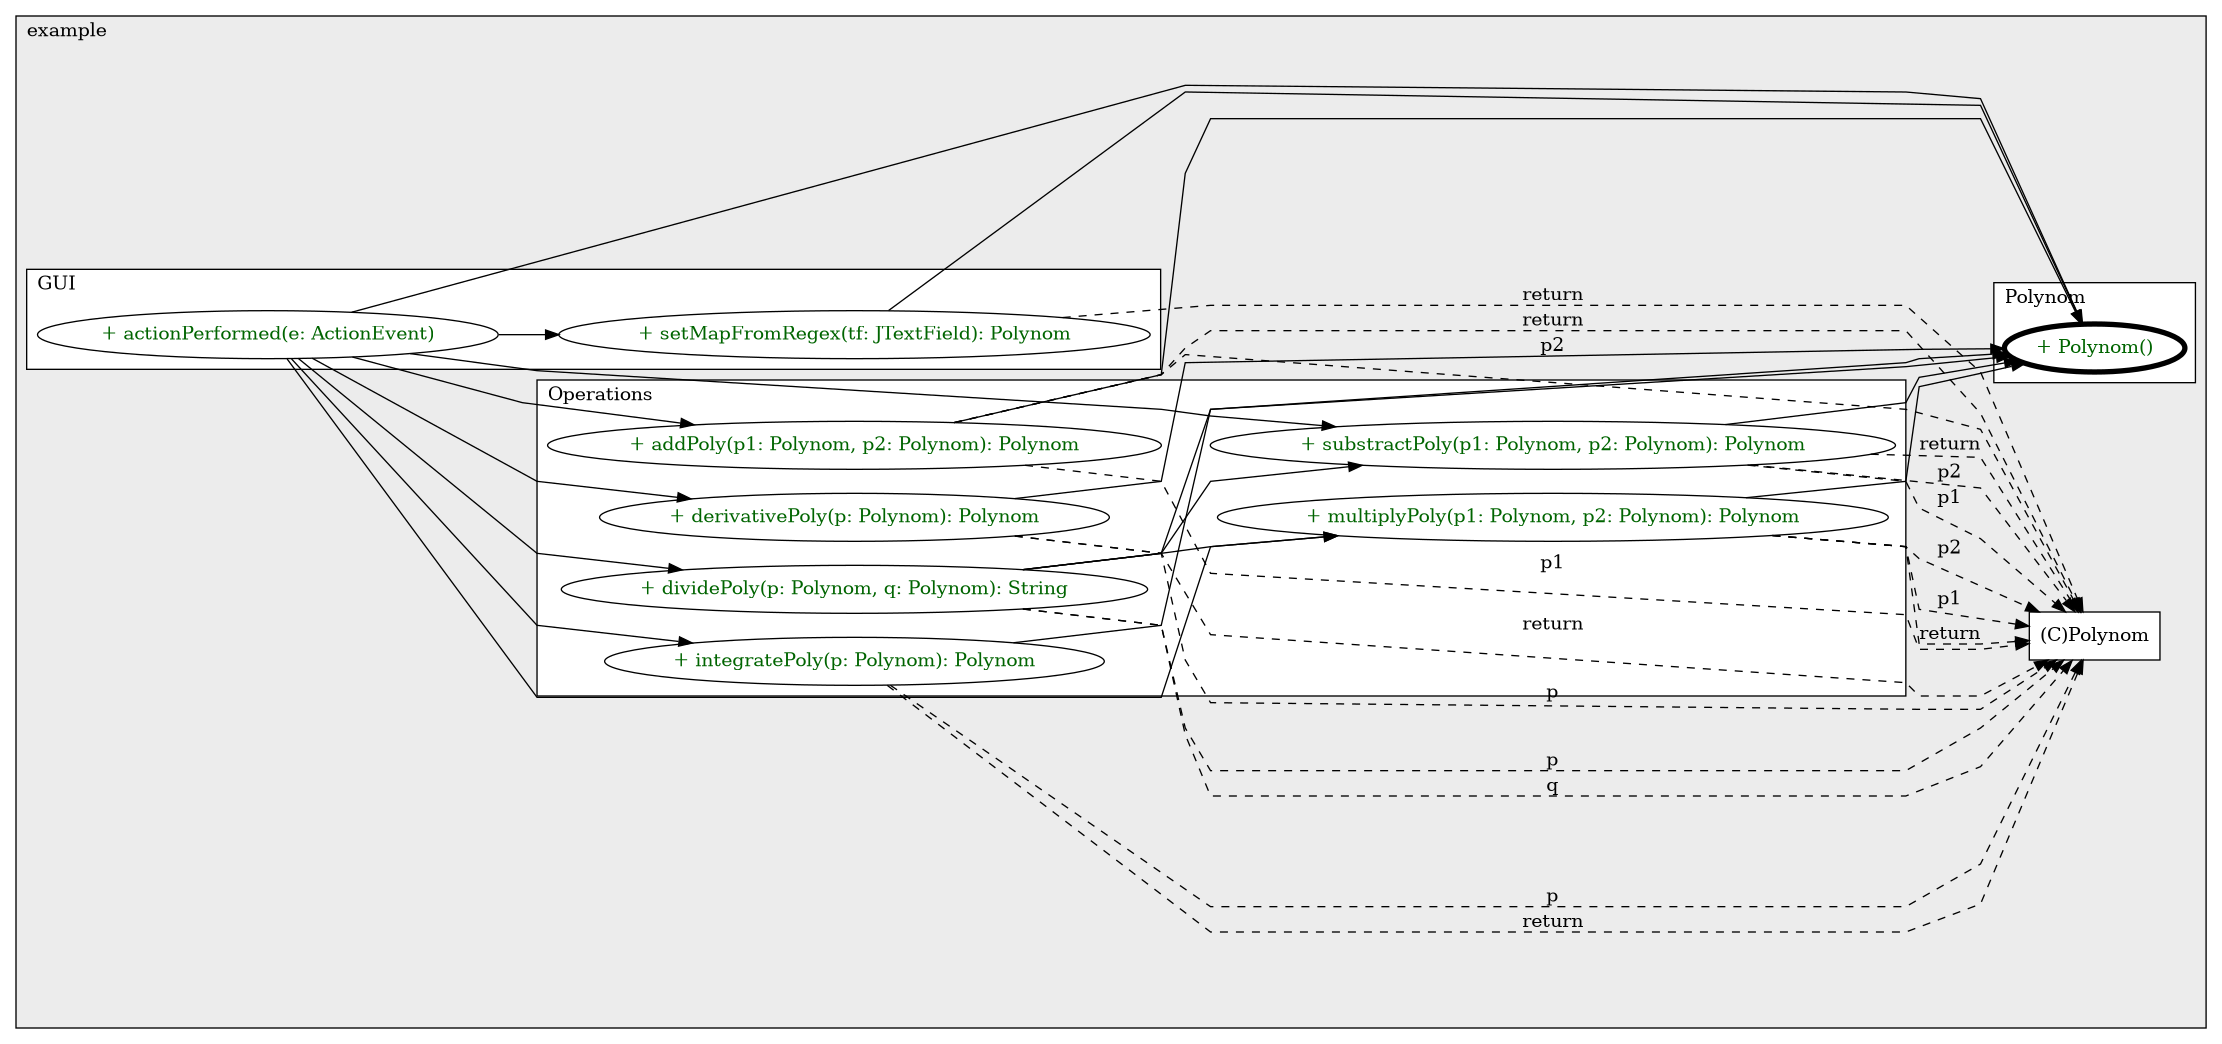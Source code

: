 @startuml

/' diagram meta data start
config=CallConfiguration;
{
  "rootMethod": "org.example.Polynom#Polynom()",
  "projectClassification": {
    "searchMode": "OpenProject", // OpenProject, AllProjects
    "includedProjects": "",
    "pathEndKeywords": "*.impl",
    "isClientPath": "",
    "isClientName": "",
    "isTestPath": "",
    "isTestName": "",
    "isMappingPath": "",
    "isMappingName": "",
    "isDataAccessPath": "",
    "isDataAccessName": "",
    "isDataStructurePath": "",
    "isDataStructureName": "",
    "isInterfaceStructuresPath": "",
    "isInterfaceStructuresName": "",
    "isEntryPointPath": "",
    "isEntryPointName": "",
    "treatFinalFieldsAsMandatory": false
  },
  "graphRestriction": {
    "classPackageExcludeFilter": "",
    "classPackageIncludeFilter": "",
    "classNameExcludeFilter": "",
    "classNameIncludeFilter": "",
    "methodNameExcludeFilter": "",
    "methodNameIncludeFilter": "",
    "removeByInheritance": "", // inheritance/annotation based filtering is done in a second step
    "removeByAnnotation": "",
    "removeByClassPackage": "", // cleanup the graph after inheritance/annotation based filtering is done
    "removeByClassName": "",
    "cutMappings": false,
    "cutEnum": true,
    "cutTests": true,
    "cutClient": true,
    "cutDataAccess": true,
    "cutInterfaceStructures": true,
    "cutDataStructures": true,
    "cutGetterAndSetter": true,
    "cutConstructors": true
  },
  "graphTraversal": {
    "forwardDepth": 3,
    "backwardDepth": 3,
    "classPackageExcludeFilter": "",
    "classPackageIncludeFilter": "",
    "classNameExcludeFilter": "",
    "classNameIncludeFilter": "",
    "methodNameExcludeFilter": "",
    "methodNameIncludeFilter": "",
    "hideMappings": false,
    "hideDataStructures": false,
    "hidePrivateMethods": true,
    "hideInterfaceCalls": true, // indirection: implementation -> interface (is hidden) -> implementation
    "onlyShowApplicationEntryPoints": false, // root node is included
    "useMethodCallsForStructureDiagram": "ForwardOnly" // ForwardOnly, BothDirections, No
  },
  "details": {
    "aggregation": "GroupByClass", // ByClass, GroupByClass, None
    "showMethodParametersTypes": true,
    "showMethodParametersNames": true,
    "showMethodReturnType": true,
    "showPackageLevels": 2,
    "showCallOrder": false,
    "edgeMode": "TypesAndMethods", // TypesOnly, MethodsOnly, TypesAndMethods, MethodsAndDirectTypeUsage
    "showDetailedClassStructure": false
  },
  "rootClass": "org.example.Polynom",
  "extensionCallbackMethod": "" // qualified.class.name#methodName - signature: public static String method(String)
}
diagram meta data end '/



digraph g {
    rankdir="LR"
    splines=polyline
    

'nodes 
subgraph cluster_1322970774 { 
   	label=example
	labeljust=l
	fillcolor="#ececec"
	style=filled
   
   Polynom1526836320[
	label="(C)Polynom"
	style=filled
	shape=rect
	fillcolor="#FFFFFF"
];

subgraph cluster_1413243858 { 
   	label=Polynom
	labeljust=l
	fillcolor=white
	style=filled
   
   Polynom1526836320XXXPolynom0[
	label="+ Polynom()"
	style=filled
	fillcolor=white
	tooltip="Polynom

null"
	penwidth=4
	fontcolor=darkgreen
];
} 

subgraph cluster_1873443469 { 
   	label=GUI
	labeljust=l
	fillcolor=white
	style=filled
   
   GUI1526836320XXXactionPerformed1067311644[
	label="+ actionPerformed(e: ActionEvent)"
	style=filled
	fillcolor=white
	tooltip="GUI

null"
	fontcolor=darkgreen
];

GUI1526836320XXXsetMapFromRegex714116445[
	label="+ setMapFromRegex(tf: JTextField): Polynom"
	style=filled
	fillcolor=white
	tooltip="GUI

null"
	fontcolor=darkgreen
];
} 

subgraph cluster_532501926 { 
   	label=Operations
	labeljust=l
	fillcolor=white
	style=filled
   
   Operations1526836320XXXaddPoly493550604[
	label="+ addPoly(p1: Polynom, p2: Polynom): Polynom"
	style=filled
	fillcolor=white
	tooltip="Operations

null"
	fontcolor=darkgreen
];

Operations1526836320XXXderivativePoly1267140448[
	label="+ derivativePoly(p: Polynom): Polynom"
	style=filled
	fillcolor=white
	tooltip="Operations

null"
	fontcolor=darkgreen
];

Operations1526836320XXXdividePoly493550604[
	label="+ dividePoly(p: Polynom, q: Polynom): String"
	style=filled
	fillcolor=white
	tooltip="Operations

null"
	fontcolor=darkgreen
];

Operations1526836320XXXintegratePoly1267140448[
	label="+ integratePoly(p: Polynom): Polynom"
	style=filled
	fillcolor=white
	tooltip="Operations

null"
	fontcolor=darkgreen
];

Operations1526836320XXXmultiplyPoly493550604[
	label="+ multiplyPoly(p1: Polynom, p2: Polynom): Polynom"
	style=filled
	fillcolor=white
	tooltip="Operations

null"
	fontcolor=darkgreen
];

Operations1526836320XXXsubstractPoly493550604[
	label="+ substractPoly(p1: Polynom, p2: Polynom): Polynom"
	style=filled
	fillcolor=white
	tooltip="Operations

null"
	fontcolor=darkgreen
];
} 
} 

'edges    
GUI1526836320XXXactionPerformed1067311644 -> GUI1526836320XXXsetMapFromRegex714116445;
GUI1526836320XXXactionPerformed1067311644 -> Operations1526836320XXXaddPoly493550604;
GUI1526836320XXXactionPerformed1067311644 -> Operations1526836320XXXderivativePoly1267140448;
GUI1526836320XXXactionPerformed1067311644 -> Operations1526836320XXXdividePoly493550604;
GUI1526836320XXXactionPerformed1067311644 -> Operations1526836320XXXintegratePoly1267140448;
GUI1526836320XXXactionPerformed1067311644 -> Operations1526836320XXXmultiplyPoly493550604;
GUI1526836320XXXactionPerformed1067311644 -> Operations1526836320XXXsubstractPoly493550604;
GUI1526836320XXXactionPerformed1067311644 -> Polynom1526836320XXXPolynom0;
GUI1526836320XXXsetMapFromRegex714116445 -> Polynom1526836320XXXPolynom0;
GUI1526836320XXXsetMapFromRegex714116445 -> Polynom1526836320[label=return, style=dashed];
Operations1526836320XXXaddPoly493550604 -> Polynom1526836320XXXPolynom0;
Operations1526836320XXXaddPoly493550604 -> Polynom1526836320[label=p1, style=dashed];
Operations1526836320XXXaddPoly493550604 -> Polynom1526836320[label=p2, style=dashed];
Operations1526836320XXXaddPoly493550604 -> Polynom1526836320[label=return, style=dashed];
Operations1526836320XXXderivativePoly1267140448 -> Polynom1526836320XXXPolynom0;
Operations1526836320XXXderivativePoly1267140448 -> Polynom1526836320[label=p, style=dashed];
Operations1526836320XXXderivativePoly1267140448 -> Polynom1526836320[label=return, style=dashed];
Operations1526836320XXXdividePoly493550604 -> Operations1526836320XXXmultiplyPoly493550604;
Operations1526836320XXXdividePoly493550604 -> Operations1526836320XXXsubstractPoly493550604;
Operations1526836320XXXdividePoly493550604 -> Polynom1526836320XXXPolynom0;
Operations1526836320XXXdividePoly493550604 -> Polynom1526836320[label=p, style=dashed];
Operations1526836320XXXdividePoly493550604 -> Polynom1526836320[label=q, style=dashed];
Operations1526836320XXXintegratePoly1267140448 -> Polynom1526836320XXXPolynom0;
Operations1526836320XXXintegratePoly1267140448 -> Polynom1526836320[label=p, style=dashed];
Operations1526836320XXXintegratePoly1267140448 -> Polynom1526836320[label=return, style=dashed];
Operations1526836320XXXmultiplyPoly493550604 -> Polynom1526836320XXXPolynom0;
Operations1526836320XXXmultiplyPoly493550604 -> Polynom1526836320[label=p1, style=dashed];
Operations1526836320XXXmultiplyPoly493550604 -> Polynom1526836320[label=p2, style=dashed];
Operations1526836320XXXmultiplyPoly493550604 -> Polynom1526836320[label=return, style=dashed];
Operations1526836320XXXsubstractPoly493550604 -> Polynom1526836320XXXPolynom0;
Operations1526836320XXXsubstractPoly493550604 -> Polynom1526836320[label=p1, style=dashed];
Operations1526836320XXXsubstractPoly493550604 -> Polynom1526836320[label=p2, style=dashed];
Operations1526836320XXXsubstractPoly493550604 -> Polynom1526836320[label=return, style=dashed];
    
}
@enduml
